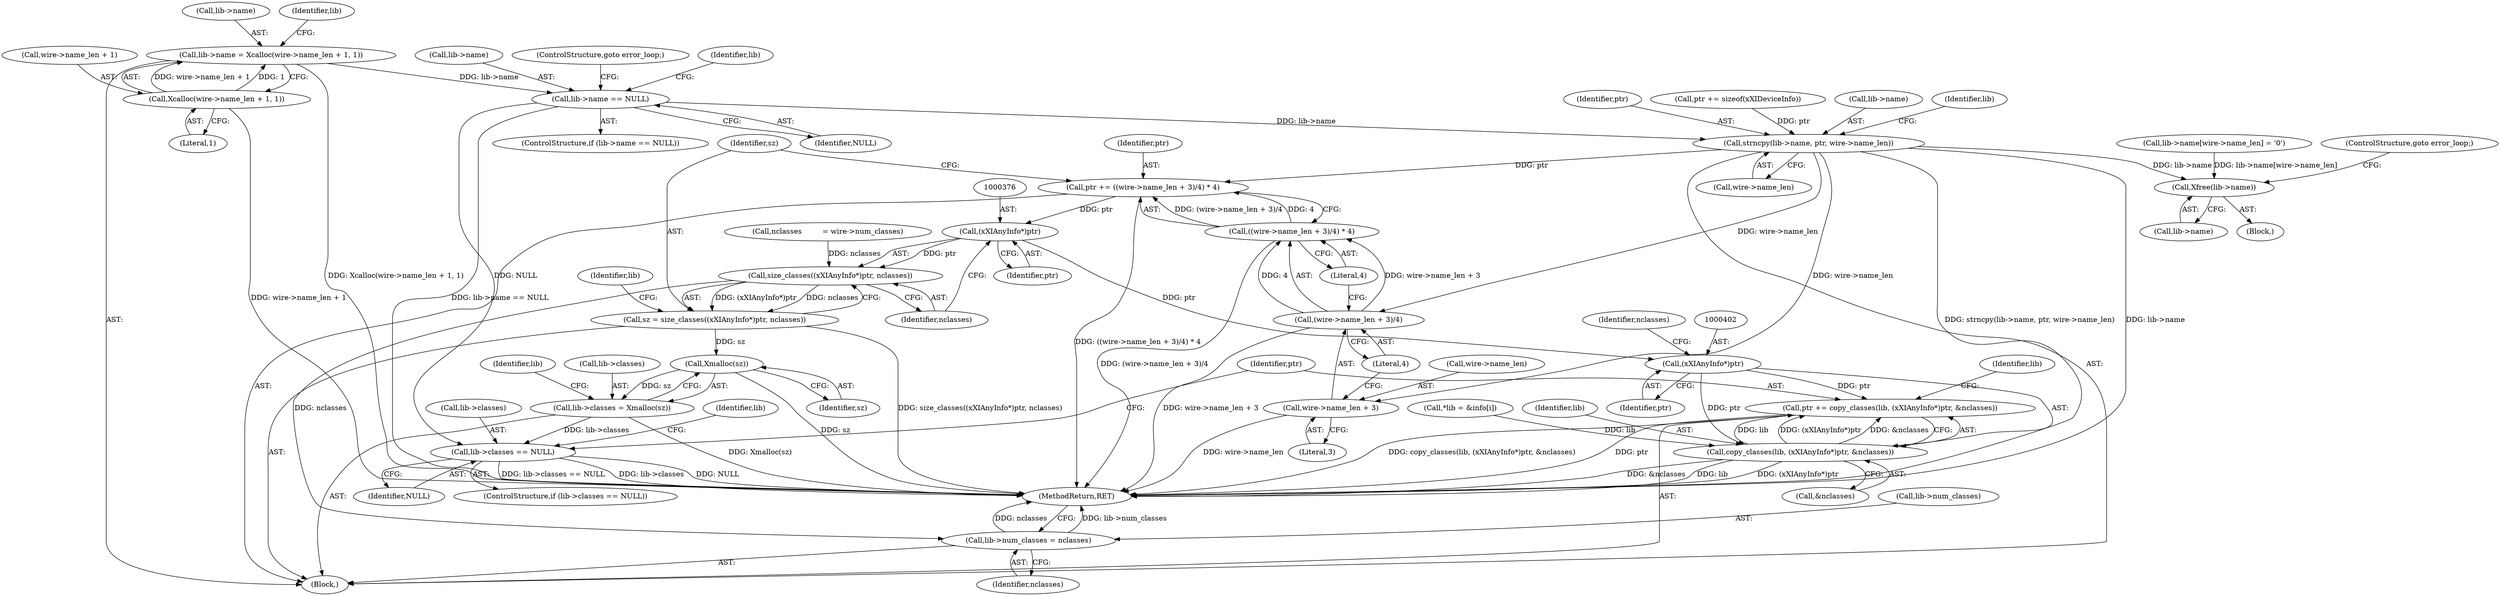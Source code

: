 digraph "0_libXi_19a9cd607de73947fcfb104682f203ffe4e1f4e5_2@API" {
"1000326" [label="(Call,lib->name = Xcalloc(wire->name_len + 1, 1))"];
"1000330" [label="(Call,Xcalloc(wire->name_len + 1, 1))"];
"1000338" [label="(Call,lib->name == NULL)"];
"1000344" [label="(Call,strncpy(lib->name, ptr, wire->name_len))"];
"1000361" [label="(Call,ptr += ((wire->name_len + 3)/4) * 4)"];
"1000375" [label="(Call,(xXIAnyInfo*)ptr)"];
"1000374" [label="(Call,size_classes((xXIAnyInfo*)ptr, nclasses))"];
"1000372" [label="(Call,sz = size_classes((xXIAnyInfo*)ptr, nclasses))"];
"1000383" [label="(Call,Xmalloc(sz))"];
"1000379" [label="(Call,lib->classes = Xmalloc(sz))"];
"1000386" [label="(Call,lib->classes == NULL)"];
"1000406" [label="(Call,lib->num_classes = nclasses)"];
"1000401" [label="(Call,(xXIAnyInfo*)ptr)"];
"1000397" [label="(Call,ptr += copy_classes(lib, (xXIAnyInfo*)ptr, &nclasses))"];
"1000399" [label="(Call,copy_classes(lib, (xXIAnyInfo*)ptr, &nclasses))"];
"1000364" [label="(Call,(wire->name_len + 3)/4)"];
"1000363" [label="(Call,((wire->name_len + 3)/4) * 4)"];
"1000365" [label="(Call,wire->name_len + 3)"];
"1000392" [label="(Call,Xfree(lib->name))"];
"1000361" [label="(Call,ptr += ((wire->name_len + 3)/4) * 4)"];
"1000330" [label="(Call,Xcalloc(wire->name_len + 1, 1))"];
"1000400" [label="(Identifier,lib)"];
"1000338" [label="(Call,lib->name == NULL)"];
"1000336" [label="(Literal,1)"];
"1000388" [label="(Identifier,lib)"];
"1000385" [label="(ControlStructure,if (lib->classes == NULL))"];
"1000378" [label="(Identifier,nclasses)"];
"1000348" [label="(Identifier,ptr)"];
"1000366" [label="(Call,wire->name_len)"];
"1000372" [label="(Call,sz = size_classes((xXIAnyInfo*)ptr, nclasses))"];
"1000313" [label="(Call,ptr += sizeof(xXIDeviceInfo))"];
"1000411" [label="(MethodReturn,RET)"];
"1000343" [label="(ControlStructure,goto error_loop;)"];
"1000342" [label="(Identifier,NULL)"];
"1000406" [label="(Call,lib->num_classes = nclasses)"];
"1000383" [label="(Call,Xmalloc(sz))"];
"1000390" [label="(Identifier,NULL)"];
"1000399" [label="(Call,copy_classes(lib, (xXIAnyInfo*)ptr, &nclasses))"];
"1000380" [label="(Call,lib->classes)"];
"1000386" [label="(Call,lib->classes == NULL)"];
"1000381" [label="(Identifier,lib)"];
"1000337" [label="(ControlStructure,if (lib->name == NULL))"];
"1000377" [label="(Identifier,ptr)"];
"1000344" [label="(Call,strncpy(lib->name, ptr, wire->name_len))"];
"1000327" [label="(Call,lib->name)"];
"1000408" [label="(Identifier,lib)"];
"1000369" [label="(Literal,3)"];
"1000392" [label="(Call,Xfree(lib->name))"];
"1000397" [label="(Call,ptr += copy_classes(lib, (xXIAnyInfo*)ptr, &nclasses))"];
"1000410" [label="(Identifier,nclasses)"];
"1000364" [label="(Call,(wire->name_len + 3)/4)"];
"1000345" [label="(Call,lib->name)"];
"1000374" [label="(Call,size_classes((xXIAnyInfo*)ptr, nclasses))"];
"1000363" [label="(Call,((wire->name_len + 3)/4) * 4)"];
"1000249" [label="(Call,nclasses         = wire->num_classes)"];
"1000375" [label="(Call,(xXIAnyInfo*)ptr)"];
"1000370" [label="(Literal,4)"];
"1000407" [label="(Call,lib->num_classes)"];
"1000405" [label="(Identifier,nclasses)"];
"1000384" [label="(Identifier,sz)"];
"1000106" [label="(Block,)"];
"1000387" [label="(Call,lib->classes)"];
"1000326" [label="(Call,lib->name = Xcalloc(wire->name_len + 1, 1))"];
"1000373" [label="(Identifier,sz)"];
"1000352" [label="(Call,lib->name[wire->name_len] = '\0')"];
"1000346" [label="(Identifier,lib)"];
"1000331" [label="(Call,wire->name_len + 1)"];
"1000371" [label="(Literal,4)"];
"1000362" [label="(Identifier,ptr)"];
"1000349" [label="(Call,wire->name_len)"];
"1000340" [label="(Identifier,lib)"];
"1000365" [label="(Call,wire->name_len + 3)"];
"1000398" [label="(Identifier,ptr)"];
"1000401" [label="(Call,(xXIAnyInfo*)ptr)"];
"1000396" [label="(ControlStructure,goto error_loop;)"];
"1000355" [label="(Identifier,lib)"];
"1000394" [label="(Identifier,lib)"];
"1000404" [label="(Call,&nclasses)"];
"1000393" [label="(Call,lib->name)"];
"1000270" [label="(Call,*lib = &info[i])"];
"1000339" [label="(Call,lib->name)"];
"1000379" [label="(Call,lib->classes = Xmalloc(sz))"];
"1000403" [label="(Identifier,ptr)"];
"1000391" [label="(Block,)"];
"1000326" -> "1000106"  [label="AST: "];
"1000326" -> "1000330"  [label="CFG: "];
"1000327" -> "1000326"  [label="AST: "];
"1000330" -> "1000326"  [label="AST: "];
"1000340" -> "1000326"  [label="CFG: "];
"1000326" -> "1000411"  [label="DDG: Xcalloc(wire->name_len + 1, 1)"];
"1000330" -> "1000326"  [label="DDG: wire->name_len + 1"];
"1000330" -> "1000326"  [label="DDG: 1"];
"1000326" -> "1000338"  [label="DDG: lib->name"];
"1000330" -> "1000336"  [label="CFG: "];
"1000331" -> "1000330"  [label="AST: "];
"1000336" -> "1000330"  [label="AST: "];
"1000330" -> "1000411"  [label="DDG: wire->name_len + 1"];
"1000338" -> "1000337"  [label="AST: "];
"1000338" -> "1000342"  [label="CFG: "];
"1000339" -> "1000338"  [label="AST: "];
"1000342" -> "1000338"  [label="AST: "];
"1000343" -> "1000338"  [label="CFG: "];
"1000346" -> "1000338"  [label="CFG: "];
"1000338" -> "1000411"  [label="DDG: lib->name == NULL"];
"1000338" -> "1000344"  [label="DDG: lib->name"];
"1000338" -> "1000386"  [label="DDG: NULL"];
"1000344" -> "1000106"  [label="AST: "];
"1000344" -> "1000349"  [label="CFG: "];
"1000345" -> "1000344"  [label="AST: "];
"1000348" -> "1000344"  [label="AST: "];
"1000349" -> "1000344"  [label="AST: "];
"1000355" -> "1000344"  [label="CFG: "];
"1000344" -> "1000411"  [label="DDG: strncpy(lib->name, ptr, wire->name_len)"];
"1000344" -> "1000411"  [label="DDG: lib->name"];
"1000313" -> "1000344"  [label="DDG: ptr"];
"1000344" -> "1000361"  [label="DDG: ptr"];
"1000344" -> "1000364"  [label="DDG: wire->name_len"];
"1000344" -> "1000365"  [label="DDG: wire->name_len"];
"1000344" -> "1000392"  [label="DDG: lib->name"];
"1000361" -> "1000106"  [label="AST: "];
"1000361" -> "1000363"  [label="CFG: "];
"1000362" -> "1000361"  [label="AST: "];
"1000363" -> "1000361"  [label="AST: "];
"1000373" -> "1000361"  [label="CFG: "];
"1000361" -> "1000411"  [label="DDG: ((wire->name_len + 3)/4) * 4"];
"1000363" -> "1000361"  [label="DDG: (wire->name_len + 3)/4"];
"1000363" -> "1000361"  [label="DDG: 4"];
"1000361" -> "1000375"  [label="DDG: ptr"];
"1000375" -> "1000374"  [label="AST: "];
"1000375" -> "1000377"  [label="CFG: "];
"1000376" -> "1000375"  [label="AST: "];
"1000377" -> "1000375"  [label="AST: "];
"1000378" -> "1000375"  [label="CFG: "];
"1000375" -> "1000374"  [label="DDG: ptr"];
"1000375" -> "1000401"  [label="DDG: ptr"];
"1000374" -> "1000372"  [label="AST: "];
"1000374" -> "1000378"  [label="CFG: "];
"1000378" -> "1000374"  [label="AST: "];
"1000372" -> "1000374"  [label="CFG: "];
"1000374" -> "1000372"  [label="DDG: (xXIAnyInfo*)ptr"];
"1000374" -> "1000372"  [label="DDG: nclasses"];
"1000249" -> "1000374"  [label="DDG: nclasses"];
"1000374" -> "1000406"  [label="DDG: nclasses"];
"1000372" -> "1000106"  [label="AST: "];
"1000373" -> "1000372"  [label="AST: "];
"1000381" -> "1000372"  [label="CFG: "];
"1000372" -> "1000411"  [label="DDG: size_classes((xXIAnyInfo*)ptr, nclasses)"];
"1000372" -> "1000383"  [label="DDG: sz"];
"1000383" -> "1000379"  [label="AST: "];
"1000383" -> "1000384"  [label="CFG: "];
"1000384" -> "1000383"  [label="AST: "];
"1000379" -> "1000383"  [label="CFG: "];
"1000383" -> "1000411"  [label="DDG: sz"];
"1000383" -> "1000379"  [label="DDG: sz"];
"1000379" -> "1000106"  [label="AST: "];
"1000380" -> "1000379"  [label="AST: "];
"1000388" -> "1000379"  [label="CFG: "];
"1000379" -> "1000411"  [label="DDG: Xmalloc(sz)"];
"1000379" -> "1000386"  [label="DDG: lib->classes"];
"1000386" -> "1000385"  [label="AST: "];
"1000386" -> "1000390"  [label="CFG: "];
"1000387" -> "1000386"  [label="AST: "];
"1000390" -> "1000386"  [label="AST: "];
"1000394" -> "1000386"  [label="CFG: "];
"1000398" -> "1000386"  [label="CFG: "];
"1000386" -> "1000411"  [label="DDG: lib->classes"];
"1000386" -> "1000411"  [label="DDG: NULL"];
"1000386" -> "1000411"  [label="DDG: lib->classes == NULL"];
"1000406" -> "1000106"  [label="AST: "];
"1000406" -> "1000410"  [label="CFG: "];
"1000407" -> "1000406"  [label="AST: "];
"1000410" -> "1000406"  [label="AST: "];
"1000411" -> "1000406"  [label="CFG: "];
"1000406" -> "1000411"  [label="DDG: lib->num_classes"];
"1000406" -> "1000411"  [label="DDG: nclasses"];
"1000401" -> "1000399"  [label="AST: "];
"1000401" -> "1000403"  [label="CFG: "];
"1000402" -> "1000401"  [label="AST: "];
"1000403" -> "1000401"  [label="AST: "];
"1000405" -> "1000401"  [label="CFG: "];
"1000401" -> "1000397"  [label="DDG: ptr"];
"1000401" -> "1000399"  [label="DDG: ptr"];
"1000397" -> "1000106"  [label="AST: "];
"1000397" -> "1000399"  [label="CFG: "];
"1000398" -> "1000397"  [label="AST: "];
"1000399" -> "1000397"  [label="AST: "];
"1000408" -> "1000397"  [label="CFG: "];
"1000397" -> "1000411"  [label="DDG: ptr"];
"1000397" -> "1000411"  [label="DDG: copy_classes(lib, (xXIAnyInfo*)ptr, &nclasses)"];
"1000399" -> "1000397"  [label="DDG: lib"];
"1000399" -> "1000397"  [label="DDG: (xXIAnyInfo*)ptr"];
"1000399" -> "1000397"  [label="DDG: &nclasses"];
"1000399" -> "1000404"  [label="CFG: "];
"1000400" -> "1000399"  [label="AST: "];
"1000404" -> "1000399"  [label="AST: "];
"1000399" -> "1000411"  [label="DDG: (xXIAnyInfo*)ptr"];
"1000399" -> "1000411"  [label="DDG: &nclasses"];
"1000399" -> "1000411"  [label="DDG: lib"];
"1000270" -> "1000399"  [label="DDG: lib"];
"1000364" -> "1000363"  [label="AST: "];
"1000364" -> "1000370"  [label="CFG: "];
"1000365" -> "1000364"  [label="AST: "];
"1000370" -> "1000364"  [label="AST: "];
"1000371" -> "1000364"  [label="CFG: "];
"1000364" -> "1000411"  [label="DDG: wire->name_len + 3"];
"1000364" -> "1000363"  [label="DDG: wire->name_len + 3"];
"1000364" -> "1000363"  [label="DDG: 4"];
"1000363" -> "1000371"  [label="CFG: "];
"1000371" -> "1000363"  [label="AST: "];
"1000363" -> "1000411"  [label="DDG: (wire->name_len + 3)/4"];
"1000365" -> "1000369"  [label="CFG: "];
"1000366" -> "1000365"  [label="AST: "];
"1000369" -> "1000365"  [label="AST: "];
"1000370" -> "1000365"  [label="CFG: "];
"1000365" -> "1000411"  [label="DDG: wire->name_len"];
"1000392" -> "1000391"  [label="AST: "];
"1000392" -> "1000393"  [label="CFG: "];
"1000393" -> "1000392"  [label="AST: "];
"1000396" -> "1000392"  [label="CFG: "];
"1000352" -> "1000392"  [label="DDG: lib->name[wire->name_len]"];
}
